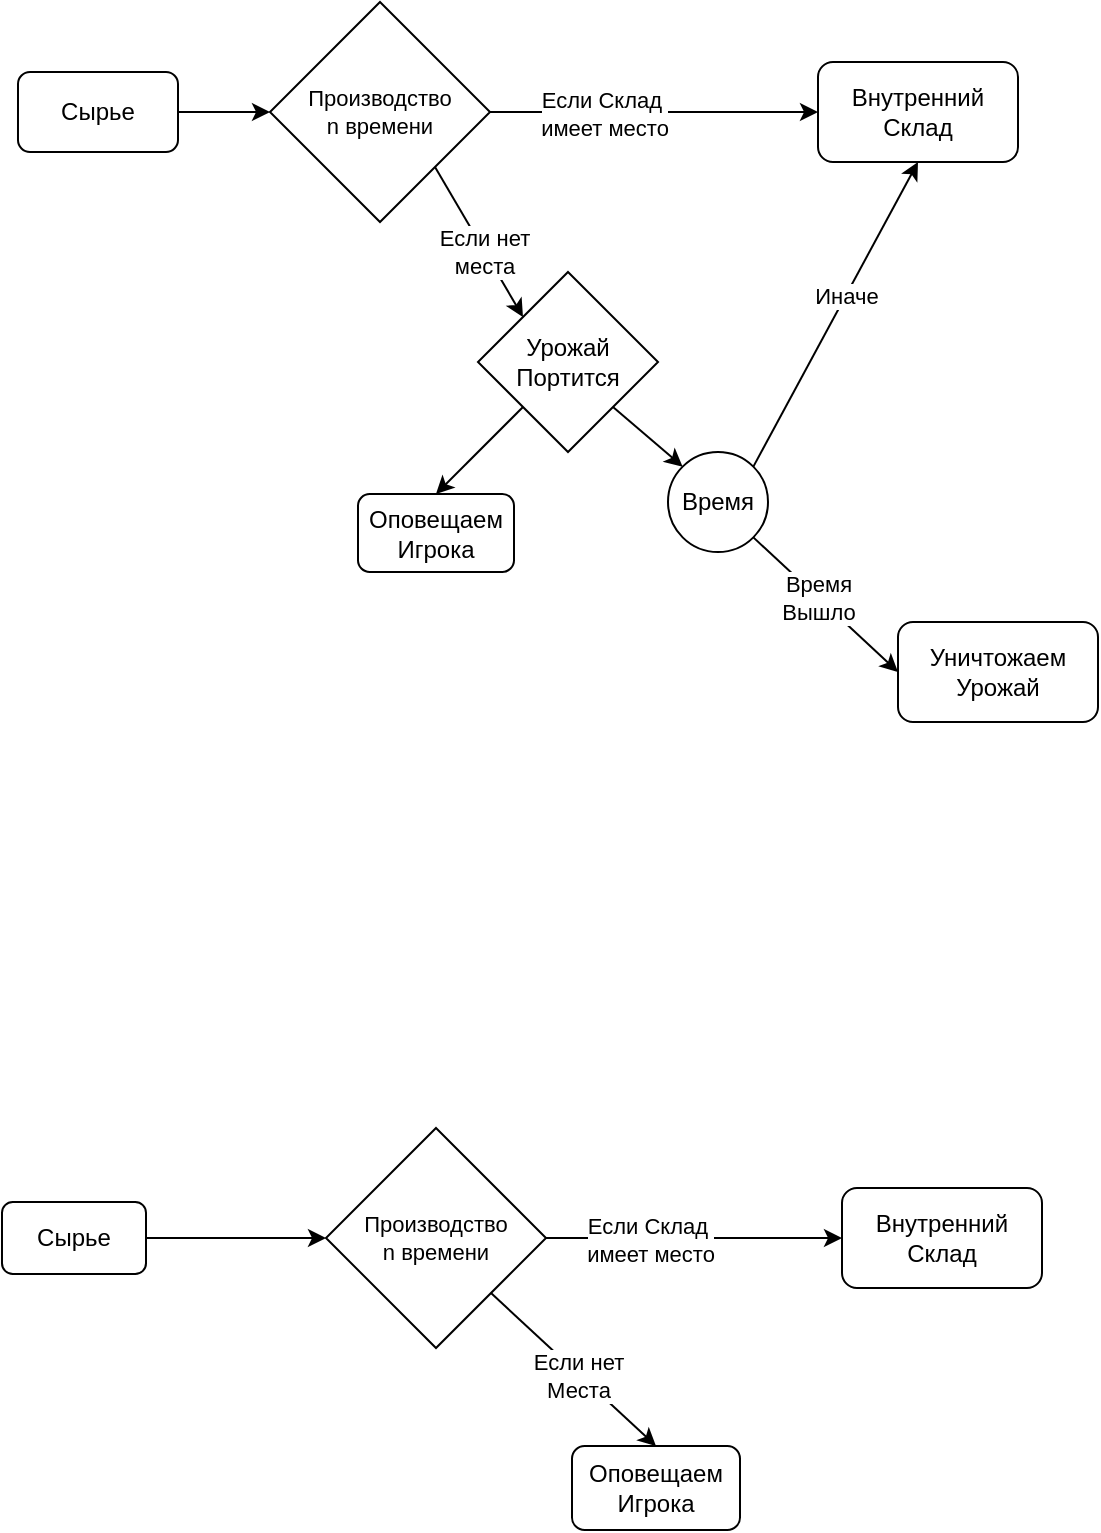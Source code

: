 <mxfile version="24.4.0" type="github">
  <diagram name="Page-1" id="VlJw1gE--JK97zTb_64V">
    <mxGraphModel dx="1185" dy="453" grid="0" gridSize="10" guides="1" tooltips="1" connect="1" arrows="1" fold="1" page="1" pageScale="1" pageWidth="850" pageHeight="1100" math="0" shadow="0">
      <root>
        <mxCell id="0" />
        <mxCell id="1" parent="0" />
        <mxCell id="EDjuri-aCU-LO0Z1WpwC-1" value="Сырье" style="rounded=1;whiteSpace=wrap;html=1;" parent="1" vertex="1">
          <mxGeometry x="100" y="250" width="80" height="40" as="geometry" />
        </mxCell>
        <mxCell id="EDjuri-aCU-LO0Z1WpwC-3" value="&lt;div style=&quot;font-size: 11px;&quot;&gt;&lt;font style=&quot;font-size: 11px;&quot;&gt;Производство&lt;/font&gt;&lt;/div&gt;&lt;font style=&quot;font-size: 11px;&quot;&gt;n времени&lt;/font&gt;" style="rhombus;whiteSpace=wrap;html=1;" parent="1" vertex="1">
          <mxGeometry x="226" y="215" width="110" height="110" as="geometry" />
        </mxCell>
        <mxCell id="EDjuri-aCU-LO0Z1WpwC-4" value="Внутренний&lt;br&gt;&lt;div&gt;Склад&lt;/div&gt;" style="rounded=1;whiteSpace=wrap;html=1;" parent="1" vertex="1">
          <mxGeometry x="500" y="245" width="100" height="50" as="geometry" />
        </mxCell>
        <mxCell id="EDjuri-aCU-LO0Z1WpwC-5" value="" style="endArrow=classic;html=1;rounded=0;exitX=1;exitY=0.5;exitDx=0;exitDy=0;entryX=0;entryY=0.5;entryDx=0;entryDy=0;" parent="1" source="EDjuri-aCU-LO0Z1WpwC-1" target="EDjuri-aCU-LO0Z1WpwC-3" edge="1">
          <mxGeometry width="50" height="50" relative="1" as="geometry">
            <mxPoint x="280" y="310" as="sourcePoint" />
            <mxPoint x="330" y="260" as="targetPoint" />
          </mxGeometry>
        </mxCell>
        <mxCell id="EDjuri-aCU-LO0Z1WpwC-6" value="" style="endArrow=classic;html=1;rounded=0;entryX=0;entryY=0.5;entryDx=0;entryDy=0;exitX=1;exitY=0.5;exitDx=0;exitDy=0;" parent="1" source="EDjuri-aCU-LO0Z1WpwC-3" target="EDjuri-aCU-LO0Z1WpwC-4" edge="1">
          <mxGeometry width="50" height="50" relative="1" as="geometry">
            <mxPoint x="280" y="310" as="sourcePoint" />
            <mxPoint x="330" y="260" as="targetPoint" />
          </mxGeometry>
        </mxCell>
        <mxCell id="EDjuri-aCU-LO0Z1WpwC-7" value="&lt;div&gt;Если Склад&amp;nbsp;&lt;/div&gt;&lt;div&gt;имеет место&lt;/div&gt;" style="edgeLabel;html=1;align=center;verticalAlign=middle;resizable=0;points=[];" parent="EDjuri-aCU-LO0Z1WpwC-6" vertex="1" connectable="0">
          <mxGeometry x="-0.307" y="-1" relative="1" as="geometry">
            <mxPoint as="offset" />
          </mxGeometry>
        </mxCell>
        <mxCell id="EDjuri-aCU-LO0Z1WpwC-9" value="&lt;div&gt;Урожай&lt;/div&gt;&lt;div&gt;Портится&lt;br&gt;&lt;/div&gt;" style="rhombus;whiteSpace=wrap;html=1;" parent="1" vertex="1">
          <mxGeometry x="330" y="350" width="90" height="90" as="geometry" />
        </mxCell>
        <mxCell id="EDjuri-aCU-LO0Z1WpwC-10" value="&lt;div&gt;Уничтожаем&lt;/div&gt;&lt;div&gt;Урожай&lt;br&gt;&lt;/div&gt;" style="rounded=1;whiteSpace=wrap;html=1;" parent="1" vertex="1">
          <mxGeometry x="540" y="525" width="100" height="50" as="geometry" />
        </mxCell>
        <mxCell id="EDjuri-aCU-LO0Z1WpwC-11" value="" style="endArrow=classic;html=1;rounded=0;exitX=1;exitY=1;exitDx=0;exitDy=0;entryX=0;entryY=0;entryDx=0;entryDy=0;" parent="1" source="EDjuri-aCU-LO0Z1WpwC-3" target="EDjuri-aCU-LO0Z1WpwC-9" edge="1">
          <mxGeometry width="50" height="50" relative="1" as="geometry">
            <mxPoint x="310" y="440" as="sourcePoint" />
            <mxPoint x="360" y="390" as="targetPoint" />
          </mxGeometry>
        </mxCell>
        <mxCell id="EDjuri-aCU-LO0Z1WpwC-12" value="&lt;div&gt;Если нет&lt;/div&gt;&lt;div&gt;места&lt;br&gt;&lt;/div&gt;" style="edgeLabel;html=1;align=center;verticalAlign=middle;resizable=0;points=[];" parent="EDjuri-aCU-LO0Z1WpwC-11" vertex="1" connectable="0">
          <mxGeometry x="0.136" relative="1" as="geometry">
            <mxPoint x="-1" as="offset" />
          </mxGeometry>
        </mxCell>
        <mxCell id="EDjuri-aCU-LO0Z1WpwC-14" value="Время" style="ellipse;whiteSpace=wrap;html=1;aspect=fixed;" parent="1" vertex="1">
          <mxGeometry x="425" y="440" width="50" height="50" as="geometry" />
        </mxCell>
        <mxCell id="EDjuri-aCU-LO0Z1WpwC-15" value="" style="endArrow=classic;html=1;rounded=0;exitX=1;exitY=1;exitDx=0;exitDy=0;entryX=0;entryY=0;entryDx=0;entryDy=0;" parent="1" source="EDjuri-aCU-LO0Z1WpwC-9" target="EDjuri-aCU-LO0Z1WpwC-14" edge="1">
          <mxGeometry width="50" height="50" relative="1" as="geometry">
            <mxPoint x="450" y="490" as="sourcePoint" />
            <mxPoint x="500" y="440" as="targetPoint" />
          </mxGeometry>
        </mxCell>
        <mxCell id="EDjuri-aCU-LO0Z1WpwC-16" value="" style="endArrow=classic;html=1;rounded=0;exitX=1;exitY=1;exitDx=0;exitDy=0;entryX=0;entryY=0.5;entryDx=0;entryDy=0;" parent="1" source="EDjuri-aCU-LO0Z1WpwC-14" target="EDjuri-aCU-LO0Z1WpwC-10" edge="1">
          <mxGeometry width="50" height="50" relative="1" as="geometry">
            <mxPoint x="450" y="490" as="sourcePoint" />
            <mxPoint x="500" y="440" as="targetPoint" />
          </mxGeometry>
        </mxCell>
        <mxCell id="EDjuri-aCU-LO0Z1WpwC-17" value="&lt;div&gt;Время&lt;/div&gt;&lt;div&gt;Вышло&lt;br&gt;&lt;/div&gt;" style="edgeLabel;html=1;align=center;verticalAlign=middle;resizable=0;points=[];" parent="EDjuri-aCU-LO0Z1WpwC-16" vertex="1" connectable="0">
          <mxGeometry x="-0.116" relative="1" as="geometry">
            <mxPoint as="offset" />
          </mxGeometry>
        </mxCell>
        <mxCell id="EDjuri-aCU-LO0Z1WpwC-18" value="" style="endArrow=classic;html=1;rounded=0;exitX=1;exitY=0;exitDx=0;exitDy=0;entryX=0.5;entryY=1;entryDx=0;entryDy=0;" parent="1" source="EDjuri-aCU-LO0Z1WpwC-14" target="EDjuri-aCU-LO0Z1WpwC-4" edge="1">
          <mxGeometry width="50" height="50" relative="1" as="geometry">
            <mxPoint x="430" y="440" as="sourcePoint" />
            <mxPoint x="480" y="390" as="targetPoint" />
          </mxGeometry>
        </mxCell>
        <mxCell id="EDjuri-aCU-LO0Z1WpwC-19" value="Иначе" style="edgeLabel;html=1;align=center;verticalAlign=middle;resizable=0;points=[];" parent="EDjuri-aCU-LO0Z1WpwC-18" vertex="1" connectable="0">
          <mxGeometry x="0.124" relative="1" as="geometry">
            <mxPoint as="offset" />
          </mxGeometry>
        </mxCell>
        <mxCell id="ZDcguRyU6FPMmPOwlQu3-1" value="Сырье" style="rounded=1;whiteSpace=wrap;html=1;" vertex="1" parent="1">
          <mxGeometry x="92" y="815" width="72" height="36" as="geometry" />
        </mxCell>
        <mxCell id="ZDcguRyU6FPMmPOwlQu3-2" value="&lt;div style=&quot;font-size: 11px;&quot;&gt;&lt;font style=&quot;font-size: 11px;&quot;&gt;Производство&lt;/font&gt;&lt;/div&gt;&lt;font style=&quot;font-size: 11px;&quot;&gt;n времени&lt;/font&gt;" style="rhombus;whiteSpace=wrap;html=1;" vertex="1" parent="1">
          <mxGeometry x="254" y="778" width="110" height="110" as="geometry" />
        </mxCell>
        <mxCell id="ZDcguRyU6FPMmPOwlQu3-3" value="" style="endArrow=classic;html=1;rounded=0;exitX=1;exitY=0.5;exitDx=0;exitDy=0;entryX=0;entryY=0.5;entryDx=0;entryDy=0;" edge="1" parent="1" source="ZDcguRyU6FPMmPOwlQu3-1" target="ZDcguRyU6FPMmPOwlQu3-2">
          <mxGeometry width="50" height="50" relative="1" as="geometry">
            <mxPoint x="325" y="809" as="sourcePoint" />
            <mxPoint x="375" y="759" as="targetPoint" />
          </mxGeometry>
        </mxCell>
        <mxCell id="ZDcguRyU6FPMmPOwlQu3-5" value="Внутренний&lt;br&gt;&lt;div&gt;Склад&lt;/div&gt;" style="rounded=1;whiteSpace=wrap;html=1;" vertex="1" parent="1">
          <mxGeometry x="512" y="808" width="100" height="50" as="geometry" />
        </mxCell>
        <mxCell id="ZDcguRyU6FPMmPOwlQu3-6" value="" style="endArrow=classic;html=1;rounded=0;entryX=0;entryY=0.5;entryDx=0;entryDy=0;exitX=1;exitY=0.5;exitDx=0;exitDy=0;" edge="1" target="ZDcguRyU6FPMmPOwlQu3-5" parent="1" source="ZDcguRyU6FPMmPOwlQu3-2">
          <mxGeometry width="50" height="50" relative="1" as="geometry">
            <mxPoint x="416" y="842" as="sourcePoint" />
            <mxPoint x="407" y="830" as="targetPoint" />
          </mxGeometry>
        </mxCell>
        <mxCell id="ZDcguRyU6FPMmPOwlQu3-7" value="&lt;div&gt;Если Склад&amp;nbsp;&lt;/div&gt;&lt;div&gt;имеет место&lt;/div&gt;" style="edgeLabel;html=1;align=center;verticalAlign=middle;resizable=0;points=[];" vertex="1" connectable="0" parent="ZDcguRyU6FPMmPOwlQu3-6">
          <mxGeometry x="-0.307" y="-1" relative="1" as="geometry">
            <mxPoint as="offset" />
          </mxGeometry>
        </mxCell>
        <mxCell id="ZDcguRyU6FPMmPOwlQu3-8" value="&lt;div&gt;Оповещаем&lt;/div&gt;&lt;div&gt;Игрока&lt;br&gt;&lt;/div&gt;" style="rounded=1;whiteSpace=wrap;html=1;" vertex="1" parent="1">
          <mxGeometry x="377" y="937" width="84" height="42" as="geometry" />
        </mxCell>
        <mxCell id="ZDcguRyU6FPMmPOwlQu3-9" value="" style="endArrow=classic;html=1;rounded=0;exitX=1;exitY=1;exitDx=0;exitDy=0;entryX=0.5;entryY=0;entryDx=0;entryDy=0;" edge="1" parent="1" source="ZDcguRyU6FPMmPOwlQu3-2" target="ZDcguRyU6FPMmPOwlQu3-8">
          <mxGeometry width="50" height="50" relative="1" as="geometry">
            <mxPoint x="347" y="852" as="sourcePoint" />
            <mxPoint x="397" y="802" as="targetPoint" />
          </mxGeometry>
        </mxCell>
        <mxCell id="ZDcguRyU6FPMmPOwlQu3-10" value="&lt;div&gt;Если нет&lt;/div&gt;&lt;div&gt;Места&lt;br&gt;&lt;/div&gt;" style="edgeLabel;html=1;align=center;verticalAlign=middle;resizable=0;points=[];" vertex="1" connectable="0" parent="ZDcguRyU6FPMmPOwlQu3-9">
          <mxGeometry x="0.055" y="-1" relative="1" as="geometry">
            <mxPoint as="offset" />
          </mxGeometry>
        </mxCell>
        <mxCell id="ZDcguRyU6FPMmPOwlQu3-12" value="&lt;div&gt;Оповещаем&lt;/div&gt;&lt;div&gt;Игрока&lt;br&gt;&lt;/div&gt;" style="rounded=1;whiteSpace=wrap;html=1;" vertex="1" parent="1">
          <mxGeometry x="270" y="461" width="78" height="39" as="geometry" />
        </mxCell>
        <mxCell id="ZDcguRyU6FPMmPOwlQu3-13" value="" style="endArrow=classic;html=1;rounded=0;entryX=0.5;entryY=0;entryDx=0;entryDy=0;exitX=0;exitY=1;exitDx=0;exitDy=0;" edge="1" parent="1" source="EDjuri-aCU-LO0Z1WpwC-9" target="ZDcguRyU6FPMmPOwlQu3-12">
          <mxGeometry width="50" height="50" relative="1" as="geometry">
            <mxPoint x="273" y="455" as="sourcePoint" />
            <mxPoint x="323" y="405" as="targetPoint" />
          </mxGeometry>
        </mxCell>
      </root>
    </mxGraphModel>
  </diagram>
</mxfile>
